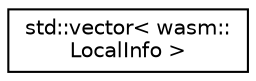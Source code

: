 digraph "Graphical Class Hierarchy"
{
  edge [fontname="Helvetica",fontsize="10",labelfontname="Helvetica",labelfontsize="10"];
  node [fontname="Helvetica",fontsize="10",shape=record];
  rankdir="LR";
  Node0 [label="std::vector\< wasm::\lLocalInfo \>",height=0.2,width=0.4,color="black", fillcolor="white", style="filled",URL="$classstd_1_1vector.html"];
}
